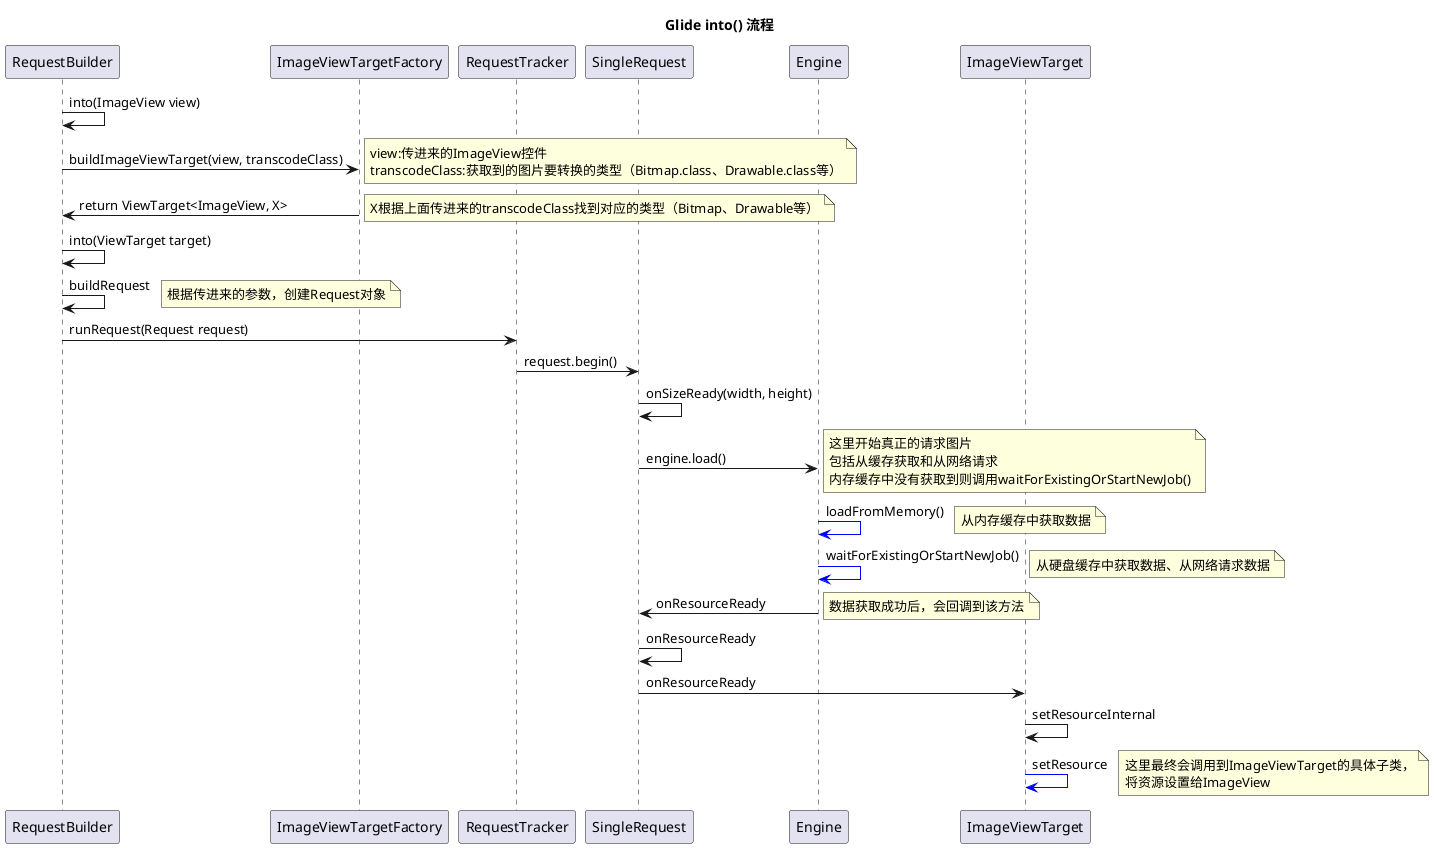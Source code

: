 @startuml
title Glide into() 流程

RequestBuilder -> RequestBuilder: into(ImageView view)

RequestBuilder -> ImageViewTargetFactory: buildImageViewTarget(view, transcodeClass)
note right
view:传进来的ImageView控件
transcodeClass:获取到的图片要转换的类型（Bitmap.class、Drawable.class等）
end note

RequestBuilder <- ImageViewTargetFactory: return ViewTarget<ImageView, X>
note right: X根据上面传进来的transcodeClass找到对应的类型（Bitmap、Drawable等）

RequestBuilder -> RequestBuilder: into(ViewTarget target)

RequestBuilder -> RequestBuilder: buildRequest
note right: 根据传进来的参数，创建Request对象

RequestBuilder -> RequestTracker: runRequest(Request request)
RequestTracker -> SingleRequest: request.begin()
SingleRequest -> SingleRequest: onSizeReady(width, height)
SingleRequest -> Engine: engine.load()
note right
这里开始真正的请求图片
包括从缓存获取和从网络请求
内存缓存中没有获取到则调用waitForExistingOrStartNewJob()
end note

Engine -[#blue]> Engine: loadFromMemory()
note right: 从内存缓存中获取数据
Engine -[#blue]> Engine: waitForExistingOrStartNewJob()
note right: 从硬盘缓存中获取数据、从网络请求数据

Engine -> SingleRequest: onResourceReady
note right: 数据获取成功后，会回调到该方法
SingleRequest -> SingleRequest: onResourceReady
SingleRequest -> ImageViewTarget: onResourceReady
ImageViewTarget -> ImageViewTarget: setResourceInternal
ImageViewTarget -[#blue]> ImageViewTarget: setResource
note right
这里最终会调用到ImageViewTarget的具体子类，
将资源设置给ImageView
end note

@enduml